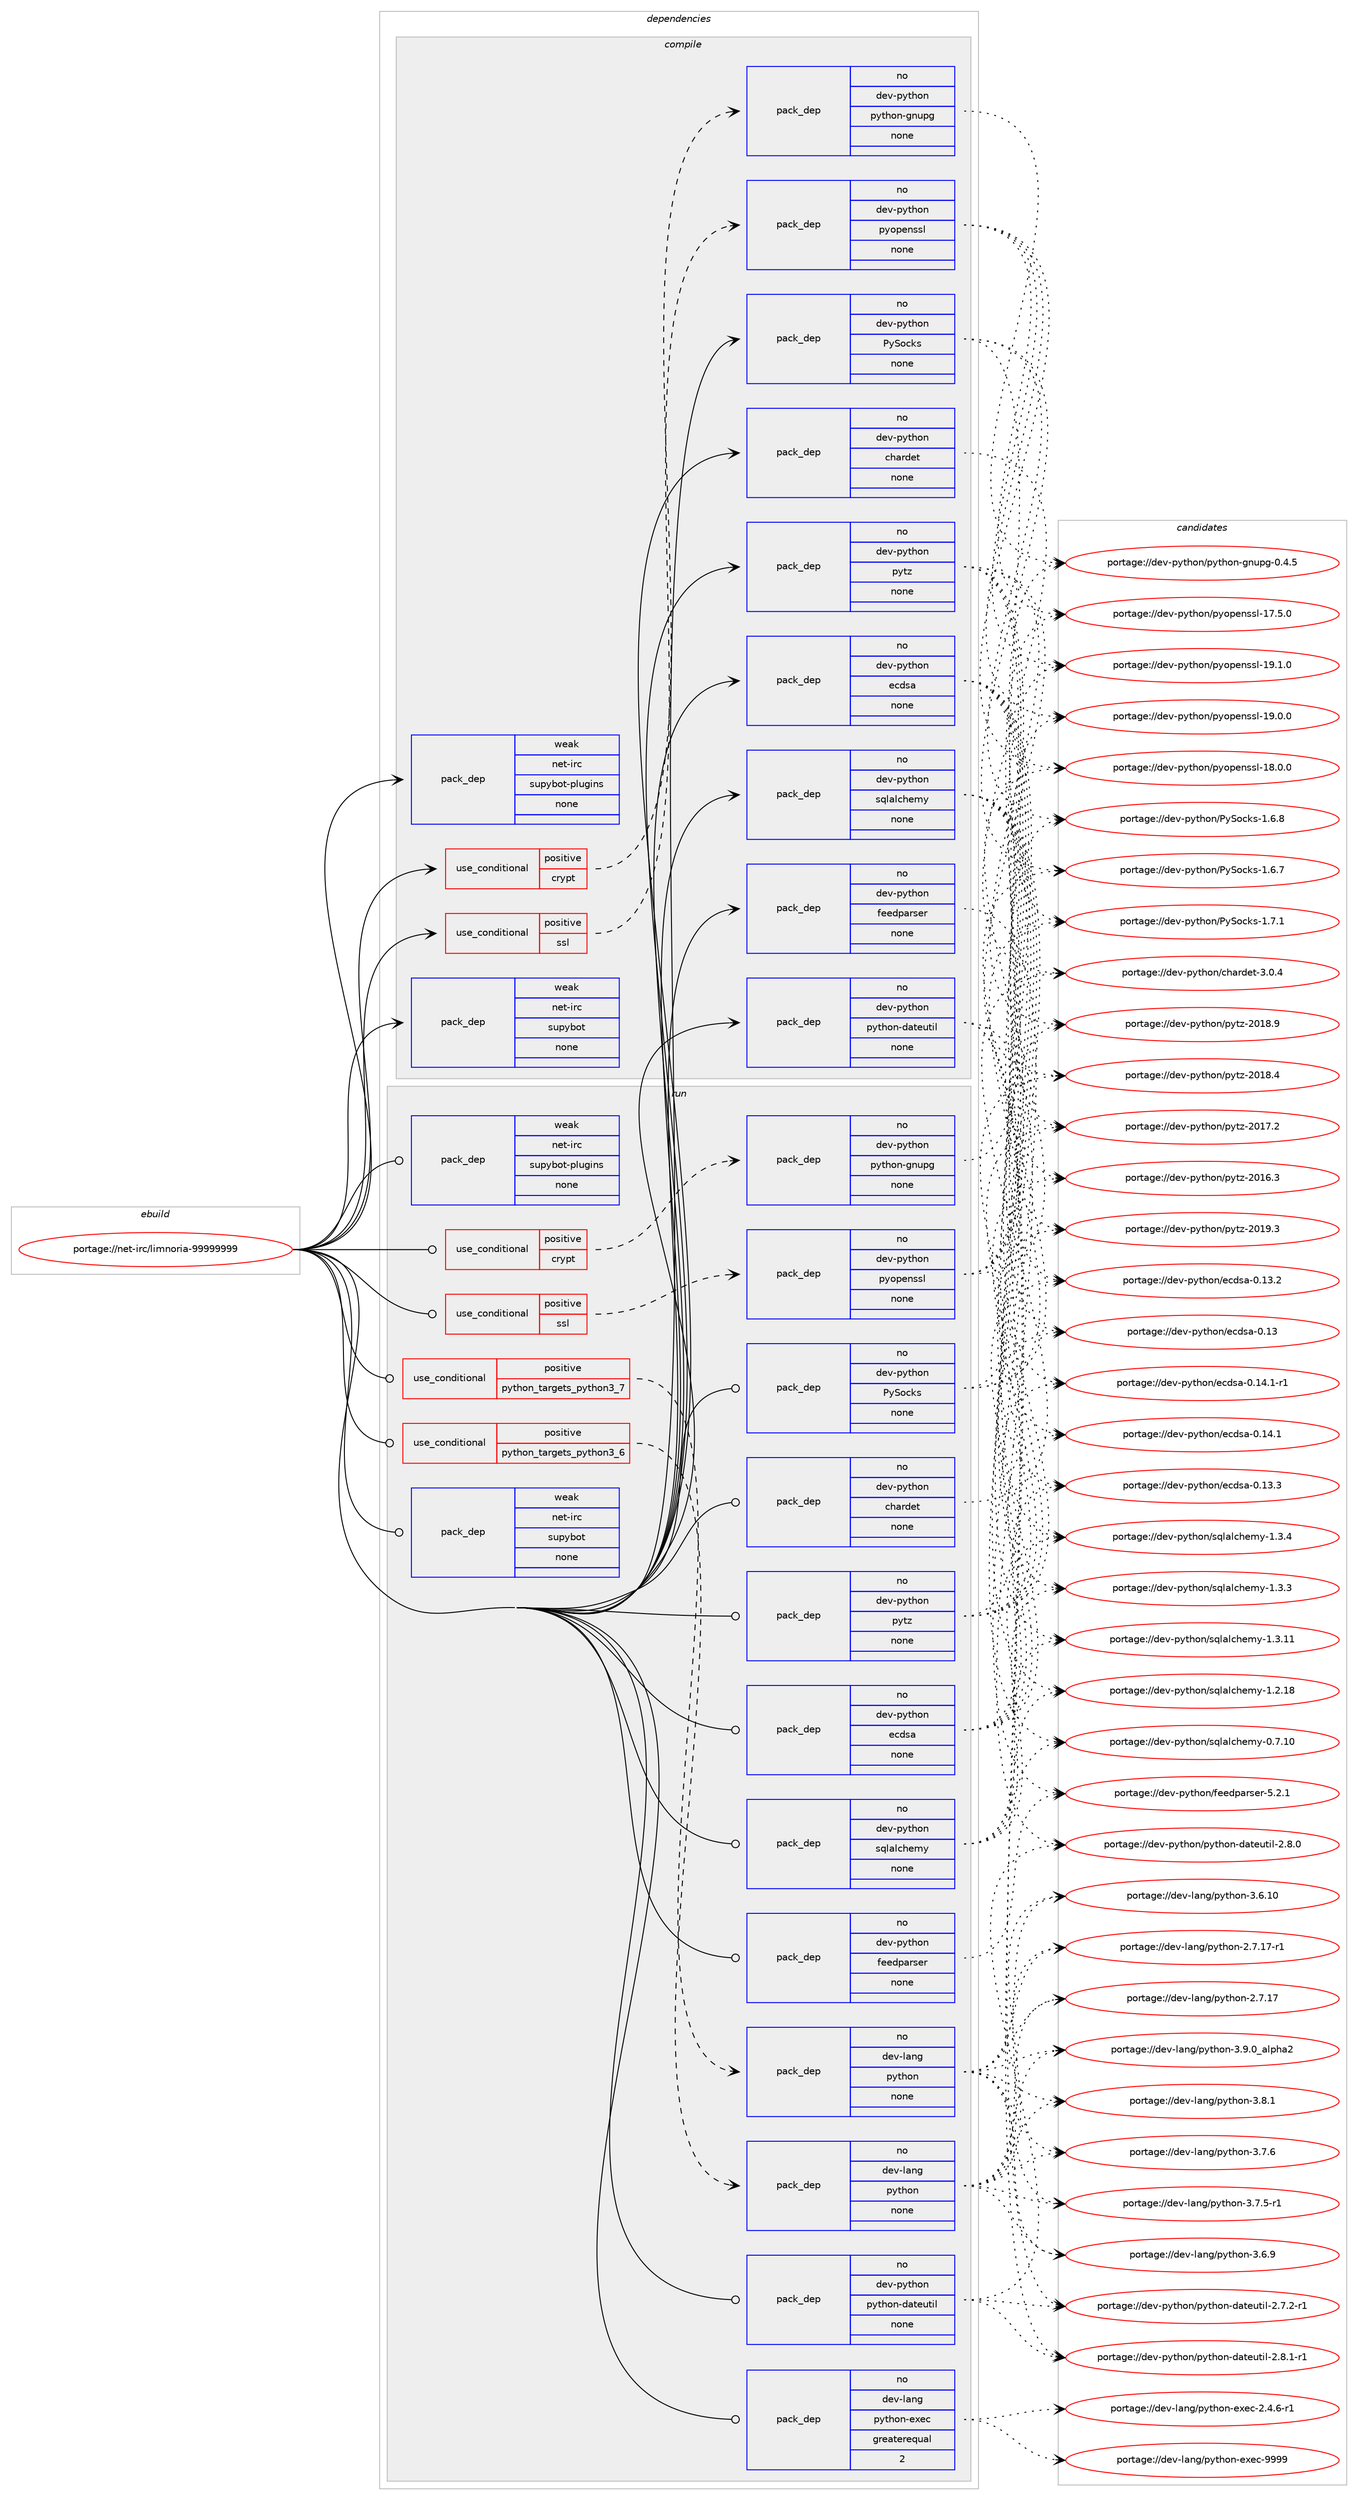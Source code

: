 digraph prolog {

# *************
# Graph options
# *************

newrank=true;
concentrate=true;
compound=true;
graph [rankdir=LR,fontname=Helvetica,fontsize=10,ranksep=1.5];#, ranksep=2.5, nodesep=0.2];
edge  [arrowhead=vee];
node  [fontname=Helvetica,fontsize=10];

# **********
# The ebuild
# **********

subgraph cluster_leftcol {
color=gray;
rank=same;
label=<<i>ebuild</i>>;
id [label="portage://net-irc/limnoria-99999999", color=red, width=4, href="../net-irc/limnoria-99999999.svg"];
}

# ****************
# The dependencies
# ****************

subgraph cluster_midcol {
color=gray;
label=<<i>dependencies</i>>;
subgraph cluster_compile {
fillcolor="#eeeeee";
style=filled;
label=<<i>compile</i>>;
subgraph cond20270 {
dependency91353 [label=<<TABLE BORDER="0" CELLBORDER="1" CELLSPACING="0" CELLPADDING="4"><TR><TD ROWSPAN="3" CELLPADDING="10">use_conditional</TD></TR><TR><TD>positive</TD></TR><TR><TD>crypt</TD></TR></TABLE>>, shape=none, color=red];
subgraph pack69386 {
dependency91354 [label=<<TABLE BORDER="0" CELLBORDER="1" CELLSPACING="0" CELLPADDING="4" WIDTH="220"><TR><TD ROWSPAN="6" CELLPADDING="30">pack_dep</TD></TR><TR><TD WIDTH="110">no</TD></TR><TR><TD>dev-python</TD></TR><TR><TD>python-gnupg</TD></TR><TR><TD>none</TD></TR><TR><TD></TD></TR></TABLE>>, shape=none, color=blue];
}
dependency91353:e -> dependency91354:w [weight=20,style="dashed",arrowhead="vee"];
}
id:e -> dependency91353:w [weight=20,style="solid",arrowhead="vee"];
subgraph cond20271 {
dependency91355 [label=<<TABLE BORDER="0" CELLBORDER="1" CELLSPACING="0" CELLPADDING="4"><TR><TD ROWSPAN="3" CELLPADDING="10">use_conditional</TD></TR><TR><TD>positive</TD></TR><TR><TD>ssl</TD></TR></TABLE>>, shape=none, color=red];
subgraph pack69387 {
dependency91356 [label=<<TABLE BORDER="0" CELLBORDER="1" CELLSPACING="0" CELLPADDING="4" WIDTH="220"><TR><TD ROWSPAN="6" CELLPADDING="30">pack_dep</TD></TR><TR><TD WIDTH="110">no</TD></TR><TR><TD>dev-python</TD></TR><TR><TD>pyopenssl</TD></TR><TR><TD>none</TD></TR><TR><TD></TD></TR></TABLE>>, shape=none, color=blue];
}
dependency91355:e -> dependency91356:w [weight=20,style="dashed",arrowhead="vee"];
}
id:e -> dependency91355:w [weight=20,style="solid",arrowhead="vee"];
subgraph pack69388 {
dependency91357 [label=<<TABLE BORDER="0" CELLBORDER="1" CELLSPACING="0" CELLPADDING="4" WIDTH="220"><TR><TD ROWSPAN="6" CELLPADDING="30">pack_dep</TD></TR><TR><TD WIDTH="110">no</TD></TR><TR><TD>dev-python</TD></TR><TR><TD>PySocks</TD></TR><TR><TD>none</TD></TR><TR><TD></TD></TR></TABLE>>, shape=none, color=blue];
}
id:e -> dependency91357:w [weight=20,style="solid",arrowhead="vee"];
subgraph pack69389 {
dependency91358 [label=<<TABLE BORDER="0" CELLBORDER="1" CELLSPACING="0" CELLPADDING="4" WIDTH="220"><TR><TD ROWSPAN="6" CELLPADDING="30">pack_dep</TD></TR><TR><TD WIDTH="110">no</TD></TR><TR><TD>dev-python</TD></TR><TR><TD>chardet</TD></TR><TR><TD>none</TD></TR><TR><TD></TD></TR></TABLE>>, shape=none, color=blue];
}
id:e -> dependency91358:w [weight=20,style="solid",arrowhead="vee"];
subgraph pack69390 {
dependency91359 [label=<<TABLE BORDER="0" CELLBORDER="1" CELLSPACING="0" CELLPADDING="4" WIDTH="220"><TR><TD ROWSPAN="6" CELLPADDING="30">pack_dep</TD></TR><TR><TD WIDTH="110">no</TD></TR><TR><TD>dev-python</TD></TR><TR><TD>ecdsa</TD></TR><TR><TD>none</TD></TR><TR><TD></TD></TR></TABLE>>, shape=none, color=blue];
}
id:e -> dependency91359:w [weight=20,style="solid",arrowhead="vee"];
subgraph pack69391 {
dependency91360 [label=<<TABLE BORDER="0" CELLBORDER="1" CELLSPACING="0" CELLPADDING="4" WIDTH="220"><TR><TD ROWSPAN="6" CELLPADDING="30">pack_dep</TD></TR><TR><TD WIDTH="110">no</TD></TR><TR><TD>dev-python</TD></TR><TR><TD>feedparser</TD></TR><TR><TD>none</TD></TR><TR><TD></TD></TR></TABLE>>, shape=none, color=blue];
}
id:e -> dependency91360:w [weight=20,style="solid",arrowhead="vee"];
subgraph pack69392 {
dependency91361 [label=<<TABLE BORDER="0" CELLBORDER="1" CELLSPACING="0" CELLPADDING="4" WIDTH="220"><TR><TD ROWSPAN="6" CELLPADDING="30">pack_dep</TD></TR><TR><TD WIDTH="110">no</TD></TR><TR><TD>dev-python</TD></TR><TR><TD>python-dateutil</TD></TR><TR><TD>none</TD></TR><TR><TD></TD></TR></TABLE>>, shape=none, color=blue];
}
id:e -> dependency91361:w [weight=20,style="solid",arrowhead="vee"];
subgraph pack69393 {
dependency91362 [label=<<TABLE BORDER="0" CELLBORDER="1" CELLSPACING="0" CELLPADDING="4" WIDTH="220"><TR><TD ROWSPAN="6" CELLPADDING="30">pack_dep</TD></TR><TR><TD WIDTH="110">no</TD></TR><TR><TD>dev-python</TD></TR><TR><TD>pytz</TD></TR><TR><TD>none</TD></TR><TR><TD></TD></TR></TABLE>>, shape=none, color=blue];
}
id:e -> dependency91362:w [weight=20,style="solid",arrowhead="vee"];
subgraph pack69394 {
dependency91363 [label=<<TABLE BORDER="0" CELLBORDER="1" CELLSPACING="0" CELLPADDING="4" WIDTH="220"><TR><TD ROWSPAN="6" CELLPADDING="30">pack_dep</TD></TR><TR><TD WIDTH="110">no</TD></TR><TR><TD>dev-python</TD></TR><TR><TD>sqlalchemy</TD></TR><TR><TD>none</TD></TR><TR><TD></TD></TR></TABLE>>, shape=none, color=blue];
}
id:e -> dependency91363:w [weight=20,style="solid",arrowhead="vee"];
subgraph pack69395 {
dependency91364 [label=<<TABLE BORDER="0" CELLBORDER="1" CELLSPACING="0" CELLPADDING="4" WIDTH="220"><TR><TD ROWSPAN="6" CELLPADDING="30">pack_dep</TD></TR><TR><TD WIDTH="110">weak</TD></TR><TR><TD>net-irc</TD></TR><TR><TD>supybot</TD></TR><TR><TD>none</TD></TR><TR><TD></TD></TR></TABLE>>, shape=none, color=blue];
}
id:e -> dependency91364:w [weight=20,style="solid",arrowhead="vee"];
subgraph pack69396 {
dependency91365 [label=<<TABLE BORDER="0" CELLBORDER="1" CELLSPACING="0" CELLPADDING="4" WIDTH="220"><TR><TD ROWSPAN="6" CELLPADDING="30">pack_dep</TD></TR><TR><TD WIDTH="110">weak</TD></TR><TR><TD>net-irc</TD></TR><TR><TD>supybot-plugins</TD></TR><TR><TD>none</TD></TR><TR><TD></TD></TR></TABLE>>, shape=none, color=blue];
}
id:e -> dependency91365:w [weight=20,style="solid",arrowhead="vee"];
}
subgraph cluster_compileandrun {
fillcolor="#eeeeee";
style=filled;
label=<<i>compile and run</i>>;
}
subgraph cluster_run {
fillcolor="#eeeeee";
style=filled;
label=<<i>run</i>>;
subgraph cond20272 {
dependency91366 [label=<<TABLE BORDER="0" CELLBORDER="1" CELLSPACING="0" CELLPADDING="4"><TR><TD ROWSPAN="3" CELLPADDING="10">use_conditional</TD></TR><TR><TD>positive</TD></TR><TR><TD>crypt</TD></TR></TABLE>>, shape=none, color=red];
subgraph pack69397 {
dependency91367 [label=<<TABLE BORDER="0" CELLBORDER="1" CELLSPACING="0" CELLPADDING="4" WIDTH="220"><TR><TD ROWSPAN="6" CELLPADDING="30">pack_dep</TD></TR><TR><TD WIDTH="110">no</TD></TR><TR><TD>dev-python</TD></TR><TR><TD>python-gnupg</TD></TR><TR><TD>none</TD></TR><TR><TD></TD></TR></TABLE>>, shape=none, color=blue];
}
dependency91366:e -> dependency91367:w [weight=20,style="dashed",arrowhead="vee"];
}
id:e -> dependency91366:w [weight=20,style="solid",arrowhead="odot"];
subgraph cond20273 {
dependency91368 [label=<<TABLE BORDER="0" CELLBORDER="1" CELLSPACING="0" CELLPADDING="4"><TR><TD ROWSPAN="3" CELLPADDING="10">use_conditional</TD></TR><TR><TD>positive</TD></TR><TR><TD>python_targets_python3_6</TD></TR></TABLE>>, shape=none, color=red];
subgraph pack69398 {
dependency91369 [label=<<TABLE BORDER="0" CELLBORDER="1" CELLSPACING="0" CELLPADDING="4" WIDTH="220"><TR><TD ROWSPAN="6" CELLPADDING="30">pack_dep</TD></TR><TR><TD WIDTH="110">no</TD></TR><TR><TD>dev-lang</TD></TR><TR><TD>python</TD></TR><TR><TD>none</TD></TR><TR><TD></TD></TR></TABLE>>, shape=none, color=blue];
}
dependency91368:e -> dependency91369:w [weight=20,style="dashed",arrowhead="vee"];
}
id:e -> dependency91368:w [weight=20,style="solid",arrowhead="odot"];
subgraph cond20274 {
dependency91370 [label=<<TABLE BORDER="0" CELLBORDER="1" CELLSPACING="0" CELLPADDING="4"><TR><TD ROWSPAN="3" CELLPADDING="10">use_conditional</TD></TR><TR><TD>positive</TD></TR><TR><TD>python_targets_python3_7</TD></TR></TABLE>>, shape=none, color=red];
subgraph pack69399 {
dependency91371 [label=<<TABLE BORDER="0" CELLBORDER="1" CELLSPACING="0" CELLPADDING="4" WIDTH="220"><TR><TD ROWSPAN="6" CELLPADDING="30">pack_dep</TD></TR><TR><TD WIDTH="110">no</TD></TR><TR><TD>dev-lang</TD></TR><TR><TD>python</TD></TR><TR><TD>none</TD></TR><TR><TD></TD></TR></TABLE>>, shape=none, color=blue];
}
dependency91370:e -> dependency91371:w [weight=20,style="dashed",arrowhead="vee"];
}
id:e -> dependency91370:w [weight=20,style="solid",arrowhead="odot"];
subgraph cond20275 {
dependency91372 [label=<<TABLE BORDER="0" CELLBORDER="1" CELLSPACING="0" CELLPADDING="4"><TR><TD ROWSPAN="3" CELLPADDING="10">use_conditional</TD></TR><TR><TD>positive</TD></TR><TR><TD>ssl</TD></TR></TABLE>>, shape=none, color=red];
subgraph pack69400 {
dependency91373 [label=<<TABLE BORDER="0" CELLBORDER="1" CELLSPACING="0" CELLPADDING="4" WIDTH="220"><TR><TD ROWSPAN="6" CELLPADDING="30">pack_dep</TD></TR><TR><TD WIDTH="110">no</TD></TR><TR><TD>dev-python</TD></TR><TR><TD>pyopenssl</TD></TR><TR><TD>none</TD></TR><TR><TD></TD></TR></TABLE>>, shape=none, color=blue];
}
dependency91372:e -> dependency91373:w [weight=20,style="dashed",arrowhead="vee"];
}
id:e -> dependency91372:w [weight=20,style="solid",arrowhead="odot"];
subgraph pack69401 {
dependency91374 [label=<<TABLE BORDER="0" CELLBORDER="1" CELLSPACING="0" CELLPADDING="4" WIDTH="220"><TR><TD ROWSPAN="6" CELLPADDING="30">pack_dep</TD></TR><TR><TD WIDTH="110">no</TD></TR><TR><TD>dev-lang</TD></TR><TR><TD>python-exec</TD></TR><TR><TD>greaterequal</TD></TR><TR><TD>2</TD></TR></TABLE>>, shape=none, color=blue];
}
id:e -> dependency91374:w [weight=20,style="solid",arrowhead="odot"];
subgraph pack69402 {
dependency91375 [label=<<TABLE BORDER="0" CELLBORDER="1" CELLSPACING="0" CELLPADDING="4" WIDTH="220"><TR><TD ROWSPAN="6" CELLPADDING="30">pack_dep</TD></TR><TR><TD WIDTH="110">no</TD></TR><TR><TD>dev-python</TD></TR><TR><TD>PySocks</TD></TR><TR><TD>none</TD></TR><TR><TD></TD></TR></TABLE>>, shape=none, color=blue];
}
id:e -> dependency91375:w [weight=20,style="solid",arrowhead="odot"];
subgraph pack69403 {
dependency91376 [label=<<TABLE BORDER="0" CELLBORDER="1" CELLSPACING="0" CELLPADDING="4" WIDTH="220"><TR><TD ROWSPAN="6" CELLPADDING="30">pack_dep</TD></TR><TR><TD WIDTH="110">no</TD></TR><TR><TD>dev-python</TD></TR><TR><TD>chardet</TD></TR><TR><TD>none</TD></TR><TR><TD></TD></TR></TABLE>>, shape=none, color=blue];
}
id:e -> dependency91376:w [weight=20,style="solid",arrowhead="odot"];
subgraph pack69404 {
dependency91377 [label=<<TABLE BORDER="0" CELLBORDER="1" CELLSPACING="0" CELLPADDING="4" WIDTH="220"><TR><TD ROWSPAN="6" CELLPADDING="30">pack_dep</TD></TR><TR><TD WIDTH="110">no</TD></TR><TR><TD>dev-python</TD></TR><TR><TD>ecdsa</TD></TR><TR><TD>none</TD></TR><TR><TD></TD></TR></TABLE>>, shape=none, color=blue];
}
id:e -> dependency91377:w [weight=20,style="solid",arrowhead="odot"];
subgraph pack69405 {
dependency91378 [label=<<TABLE BORDER="0" CELLBORDER="1" CELLSPACING="0" CELLPADDING="4" WIDTH="220"><TR><TD ROWSPAN="6" CELLPADDING="30">pack_dep</TD></TR><TR><TD WIDTH="110">no</TD></TR><TR><TD>dev-python</TD></TR><TR><TD>feedparser</TD></TR><TR><TD>none</TD></TR><TR><TD></TD></TR></TABLE>>, shape=none, color=blue];
}
id:e -> dependency91378:w [weight=20,style="solid",arrowhead="odot"];
subgraph pack69406 {
dependency91379 [label=<<TABLE BORDER="0" CELLBORDER="1" CELLSPACING="0" CELLPADDING="4" WIDTH="220"><TR><TD ROWSPAN="6" CELLPADDING="30">pack_dep</TD></TR><TR><TD WIDTH="110">no</TD></TR><TR><TD>dev-python</TD></TR><TR><TD>python-dateutil</TD></TR><TR><TD>none</TD></TR><TR><TD></TD></TR></TABLE>>, shape=none, color=blue];
}
id:e -> dependency91379:w [weight=20,style="solid",arrowhead="odot"];
subgraph pack69407 {
dependency91380 [label=<<TABLE BORDER="0" CELLBORDER="1" CELLSPACING="0" CELLPADDING="4" WIDTH="220"><TR><TD ROWSPAN="6" CELLPADDING="30">pack_dep</TD></TR><TR><TD WIDTH="110">no</TD></TR><TR><TD>dev-python</TD></TR><TR><TD>pytz</TD></TR><TR><TD>none</TD></TR><TR><TD></TD></TR></TABLE>>, shape=none, color=blue];
}
id:e -> dependency91380:w [weight=20,style="solid",arrowhead="odot"];
subgraph pack69408 {
dependency91381 [label=<<TABLE BORDER="0" CELLBORDER="1" CELLSPACING="0" CELLPADDING="4" WIDTH="220"><TR><TD ROWSPAN="6" CELLPADDING="30">pack_dep</TD></TR><TR><TD WIDTH="110">no</TD></TR><TR><TD>dev-python</TD></TR><TR><TD>sqlalchemy</TD></TR><TR><TD>none</TD></TR><TR><TD></TD></TR></TABLE>>, shape=none, color=blue];
}
id:e -> dependency91381:w [weight=20,style="solid",arrowhead="odot"];
subgraph pack69409 {
dependency91382 [label=<<TABLE BORDER="0" CELLBORDER="1" CELLSPACING="0" CELLPADDING="4" WIDTH="220"><TR><TD ROWSPAN="6" CELLPADDING="30">pack_dep</TD></TR><TR><TD WIDTH="110">weak</TD></TR><TR><TD>net-irc</TD></TR><TR><TD>supybot</TD></TR><TR><TD>none</TD></TR><TR><TD></TD></TR></TABLE>>, shape=none, color=blue];
}
id:e -> dependency91382:w [weight=20,style="solid",arrowhead="odot"];
subgraph pack69410 {
dependency91383 [label=<<TABLE BORDER="0" CELLBORDER="1" CELLSPACING="0" CELLPADDING="4" WIDTH="220"><TR><TD ROWSPAN="6" CELLPADDING="30">pack_dep</TD></TR><TR><TD WIDTH="110">weak</TD></TR><TR><TD>net-irc</TD></TR><TR><TD>supybot-plugins</TD></TR><TR><TD>none</TD></TR><TR><TD></TD></TR></TABLE>>, shape=none, color=blue];
}
id:e -> dependency91383:w [weight=20,style="solid",arrowhead="odot"];
}
}

# **************
# The candidates
# **************

subgraph cluster_choices {
rank=same;
color=gray;
label=<<i>candidates</i>>;

subgraph choice69386 {
color=black;
nodesep=1;
choice100101118451121211161041111104711212111610411111045103110117112103454846524653 [label="portage://dev-python/python-gnupg-0.4.5", color=red, width=4,href="../dev-python/python-gnupg-0.4.5.svg"];
dependency91354:e -> choice100101118451121211161041111104711212111610411111045103110117112103454846524653:w [style=dotted,weight="100"];
}
subgraph choice69387 {
color=black;
nodesep=1;
choice100101118451121211161041111104711212111111210111011511510845495746494648 [label="portage://dev-python/pyopenssl-19.1.0", color=red, width=4,href="../dev-python/pyopenssl-19.1.0.svg"];
choice100101118451121211161041111104711212111111210111011511510845495746484648 [label="portage://dev-python/pyopenssl-19.0.0", color=red, width=4,href="../dev-python/pyopenssl-19.0.0.svg"];
choice100101118451121211161041111104711212111111210111011511510845495646484648 [label="portage://dev-python/pyopenssl-18.0.0", color=red, width=4,href="../dev-python/pyopenssl-18.0.0.svg"];
choice100101118451121211161041111104711212111111210111011511510845495546534648 [label="portage://dev-python/pyopenssl-17.5.0", color=red, width=4,href="../dev-python/pyopenssl-17.5.0.svg"];
dependency91356:e -> choice100101118451121211161041111104711212111111210111011511510845495746494648:w [style=dotted,weight="100"];
dependency91356:e -> choice100101118451121211161041111104711212111111210111011511510845495746484648:w [style=dotted,weight="100"];
dependency91356:e -> choice100101118451121211161041111104711212111111210111011511510845495646484648:w [style=dotted,weight="100"];
dependency91356:e -> choice100101118451121211161041111104711212111111210111011511510845495546534648:w [style=dotted,weight="100"];
}
subgraph choice69388 {
color=black;
nodesep=1;
choice1001011184511212111610411111047801218311199107115454946554649 [label="portage://dev-python/PySocks-1.7.1", color=red, width=4,href="../dev-python/PySocks-1.7.1.svg"];
choice1001011184511212111610411111047801218311199107115454946544656 [label="portage://dev-python/PySocks-1.6.8", color=red, width=4,href="../dev-python/PySocks-1.6.8.svg"];
choice1001011184511212111610411111047801218311199107115454946544655 [label="portage://dev-python/PySocks-1.6.7", color=red, width=4,href="../dev-python/PySocks-1.6.7.svg"];
dependency91357:e -> choice1001011184511212111610411111047801218311199107115454946554649:w [style=dotted,weight="100"];
dependency91357:e -> choice1001011184511212111610411111047801218311199107115454946544656:w [style=dotted,weight="100"];
dependency91357:e -> choice1001011184511212111610411111047801218311199107115454946544655:w [style=dotted,weight="100"];
}
subgraph choice69389 {
color=black;
nodesep=1;
choice10010111845112121116104111110479910497114100101116455146484652 [label="portage://dev-python/chardet-3.0.4", color=red, width=4,href="../dev-python/chardet-3.0.4.svg"];
dependency91358:e -> choice10010111845112121116104111110479910497114100101116455146484652:w [style=dotted,weight="100"];
}
subgraph choice69390 {
color=black;
nodesep=1;
choice10010111845112121116104111110471019910011597454846495246494511449 [label="portage://dev-python/ecdsa-0.14.1-r1", color=red, width=4,href="../dev-python/ecdsa-0.14.1-r1.svg"];
choice1001011184511212111610411111047101991001159745484649524649 [label="portage://dev-python/ecdsa-0.14.1", color=red, width=4,href="../dev-python/ecdsa-0.14.1.svg"];
choice1001011184511212111610411111047101991001159745484649514651 [label="portage://dev-python/ecdsa-0.13.3", color=red, width=4,href="../dev-python/ecdsa-0.13.3.svg"];
choice1001011184511212111610411111047101991001159745484649514650 [label="portage://dev-python/ecdsa-0.13.2", color=red, width=4,href="../dev-python/ecdsa-0.13.2.svg"];
choice100101118451121211161041111104710199100115974548464951 [label="portage://dev-python/ecdsa-0.13", color=red, width=4,href="../dev-python/ecdsa-0.13.svg"];
dependency91359:e -> choice10010111845112121116104111110471019910011597454846495246494511449:w [style=dotted,weight="100"];
dependency91359:e -> choice1001011184511212111610411111047101991001159745484649524649:w [style=dotted,weight="100"];
dependency91359:e -> choice1001011184511212111610411111047101991001159745484649514651:w [style=dotted,weight="100"];
dependency91359:e -> choice1001011184511212111610411111047101991001159745484649514650:w [style=dotted,weight="100"];
dependency91359:e -> choice100101118451121211161041111104710199100115974548464951:w [style=dotted,weight="100"];
}
subgraph choice69391 {
color=black;
nodesep=1;
choice100101118451121211161041111104710210110110011297114115101114455346504649 [label="portage://dev-python/feedparser-5.2.1", color=red, width=4,href="../dev-python/feedparser-5.2.1.svg"];
dependency91360:e -> choice100101118451121211161041111104710210110110011297114115101114455346504649:w [style=dotted,weight="100"];
}
subgraph choice69392 {
color=black;
nodesep=1;
choice100101118451121211161041111104711212111610411111045100971161011171161051084550465646494511449 [label="portage://dev-python/python-dateutil-2.8.1-r1", color=red, width=4,href="../dev-python/python-dateutil-2.8.1-r1.svg"];
choice10010111845112121116104111110471121211161041111104510097116101117116105108455046564648 [label="portage://dev-python/python-dateutil-2.8.0", color=red, width=4,href="../dev-python/python-dateutil-2.8.0.svg"];
choice100101118451121211161041111104711212111610411111045100971161011171161051084550465546504511449 [label="portage://dev-python/python-dateutil-2.7.2-r1", color=red, width=4,href="../dev-python/python-dateutil-2.7.2-r1.svg"];
dependency91361:e -> choice100101118451121211161041111104711212111610411111045100971161011171161051084550465646494511449:w [style=dotted,weight="100"];
dependency91361:e -> choice10010111845112121116104111110471121211161041111104510097116101117116105108455046564648:w [style=dotted,weight="100"];
dependency91361:e -> choice100101118451121211161041111104711212111610411111045100971161011171161051084550465546504511449:w [style=dotted,weight="100"];
}
subgraph choice69393 {
color=black;
nodesep=1;
choice100101118451121211161041111104711212111612245504849574651 [label="portage://dev-python/pytz-2019.3", color=red, width=4,href="../dev-python/pytz-2019.3.svg"];
choice100101118451121211161041111104711212111612245504849564657 [label="portage://dev-python/pytz-2018.9", color=red, width=4,href="../dev-python/pytz-2018.9.svg"];
choice100101118451121211161041111104711212111612245504849564652 [label="portage://dev-python/pytz-2018.4", color=red, width=4,href="../dev-python/pytz-2018.4.svg"];
choice100101118451121211161041111104711212111612245504849554650 [label="portage://dev-python/pytz-2017.2", color=red, width=4,href="../dev-python/pytz-2017.2.svg"];
choice100101118451121211161041111104711212111612245504849544651 [label="portage://dev-python/pytz-2016.3", color=red, width=4,href="../dev-python/pytz-2016.3.svg"];
dependency91362:e -> choice100101118451121211161041111104711212111612245504849574651:w [style=dotted,weight="100"];
dependency91362:e -> choice100101118451121211161041111104711212111612245504849564657:w [style=dotted,weight="100"];
dependency91362:e -> choice100101118451121211161041111104711212111612245504849564652:w [style=dotted,weight="100"];
dependency91362:e -> choice100101118451121211161041111104711212111612245504849554650:w [style=dotted,weight="100"];
dependency91362:e -> choice100101118451121211161041111104711212111612245504849544651:w [style=dotted,weight="100"];
}
subgraph choice69394 {
color=black;
nodesep=1;
choice10010111845112121116104111110471151131089710899104101109121454946514652 [label="portage://dev-python/sqlalchemy-1.3.4", color=red, width=4,href="../dev-python/sqlalchemy-1.3.4.svg"];
choice10010111845112121116104111110471151131089710899104101109121454946514651 [label="portage://dev-python/sqlalchemy-1.3.3", color=red, width=4,href="../dev-python/sqlalchemy-1.3.3.svg"];
choice1001011184511212111610411111047115113108971089910410110912145494651464949 [label="portage://dev-python/sqlalchemy-1.3.11", color=red, width=4,href="../dev-python/sqlalchemy-1.3.11.svg"];
choice1001011184511212111610411111047115113108971089910410110912145494650464956 [label="portage://dev-python/sqlalchemy-1.2.18", color=red, width=4,href="../dev-python/sqlalchemy-1.2.18.svg"];
choice1001011184511212111610411111047115113108971089910410110912145484655464948 [label="portage://dev-python/sqlalchemy-0.7.10", color=red, width=4,href="../dev-python/sqlalchemy-0.7.10.svg"];
dependency91363:e -> choice10010111845112121116104111110471151131089710899104101109121454946514652:w [style=dotted,weight="100"];
dependency91363:e -> choice10010111845112121116104111110471151131089710899104101109121454946514651:w [style=dotted,weight="100"];
dependency91363:e -> choice1001011184511212111610411111047115113108971089910410110912145494651464949:w [style=dotted,weight="100"];
dependency91363:e -> choice1001011184511212111610411111047115113108971089910410110912145494650464956:w [style=dotted,weight="100"];
dependency91363:e -> choice1001011184511212111610411111047115113108971089910410110912145484655464948:w [style=dotted,weight="100"];
}
subgraph choice69395 {
color=black;
nodesep=1;
}
subgraph choice69396 {
color=black;
nodesep=1;
}
subgraph choice69397 {
color=black;
nodesep=1;
choice100101118451121211161041111104711212111610411111045103110117112103454846524653 [label="portage://dev-python/python-gnupg-0.4.5", color=red, width=4,href="../dev-python/python-gnupg-0.4.5.svg"];
dependency91367:e -> choice100101118451121211161041111104711212111610411111045103110117112103454846524653:w [style=dotted,weight="100"];
}
subgraph choice69398 {
color=black;
nodesep=1;
choice10010111845108971101034711212111610411111045514657464895971081121049750 [label="portage://dev-lang/python-3.9.0_alpha2", color=red, width=4,href="../dev-lang/python-3.9.0_alpha2.svg"];
choice100101118451089711010347112121116104111110455146564649 [label="portage://dev-lang/python-3.8.1", color=red, width=4,href="../dev-lang/python-3.8.1.svg"];
choice100101118451089711010347112121116104111110455146554654 [label="portage://dev-lang/python-3.7.6", color=red, width=4,href="../dev-lang/python-3.7.6.svg"];
choice1001011184510897110103471121211161041111104551465546534511449 [label="portage://dev-lang/python-3.7.5-r1", color=red, width=4,href="../dev-lang/python-3.7.5-r1.svg"];
choice100101118451089711010347112121116104111110455146544657 [label="portage://dev-lang/python-3.6.9", color=red, width=4,href="../dev-lang/python-3.6.9.svg"];
choice10010111845108971101034711212111610411111045514654464948 [label="portage://dev-lang/python-3.6.10", color=red, width=4,href="../dev-lang/python-3.6.10.svg"];
choice100101118451089711010347112121116104111110455046554649554511449 [label="portage://dev-lang/python-2.7.17-r1", color=red, width=4,href="../dev-lang/python-2.7.17-r1.svg"];
choice10010111845108971101034711212111610411111045504655464955 [label="portage://dev-lang/python-2.7.17", color=red, width=4,href="../dev-lang/python-2.7.17.svg"];
dependency91369:e -> choice10010111845108971101034711212111610411111045514657464895971081121049750:w [style=dotted,weight="100"];
dependency91369:e -> choice100101118451089711010347112121116104111110455146564649:w [style=dotted,weight="100"];
dependency91369:e -> choice100101118451089711010347112121116104111110455146554654:w [style=dotted,weight="100"];
dependency91369:e -> choice1001011184510897110103471121211161041111104551465546534511449:w [style=dotted,weight="100"];
dependency91369:e -> choice100101118451089711010347112121116104111110455146544657:w [style=dotted,weight="100"];
dependency91369:e -> choice10010111845108971101034711212111610411111045514654464948:w [style=dotted,weight="100"];
dependency91369:e -> choice100101118451089711010347112121116104111110455046554649554511449:w [style=dotted,weight="100"];
dependency91369:e -> choice10010111845108971101034711212111610411111045504655464955:w [style=dotted,weight="100"];
}
subgraph choice69399 {
color=black;
nodesep=1;
choice10010111845108971101034711212111610411111045514657464895971081121049750 [label="portage://dev-lang/python-3.9.0_alpha2", color=red, width=4,href="../dev-lang/python-3.9.0_alpha2.svg"];
choice100101118451089711010347112121116104111110455146564649 [label="portage://dev-lang/python-3.8.1", color=red, width=4,href="../dev-lang/python-3.8.1.svg"];
choice100101118451089711010347112121116104111110455146554654 [label="portage://dev-lang/python-3.7.6", color=red, width=4,href="../dev-lang/python-3.7.6.svg"];
choice1001011184510897110103471121211161041111104551465546534511449 [label="portage://dev-lang/python-3.7.5-r1", color=red, width=4,href="../dev-lang/python-3.7.5-r1.svg"];
choice100101118451089711010347112121116104111110455146544657 [label="portage://dev-lang/python-3.6.9", color=red, width=4,href="../dev-lang/python-3.6.9.svg"];
choice10010111845108971101034711212111610411111045514654464948 [label="portage://dev-lang/python-3.6.10", color=red, width=4,href="../dev-lang/python-3.6.10.svg"];
choice100101118451089711010347112121116104111110455046554649554511449 [label="portage://dev-lang/python-2.7.17-r1", color=red, width=4,href="../dev-lang/python-2.7.17-r1.svg"];
choice10010111845108971101034711212111610411111045504655464955 [label="portage://dev-lang/python-2.7.17", color=red, width=4,href="../dev-lang/python-2.7.17.svg"];
dependency91371:e -> choice10010111845108971101034711212111610411111045514657464895971081121049750:w [style=dotted,weight="100"];
dependency91371:e -> choice100101118451089711010347112121116104111110455146564649:w [style=dotted,weight="100"];
dependency91371:e -> choice100101118451089711010347112121116104111110455146554654:w [style=dotted,weight="100"];
dependency91371:e -> choice1001011184510897110103471121211161041111104551465546534511449:w [style=dotted,weight="100"];
dependency91371:e -> choice100101118451089711010347112121116104111110455146544657:w [style=dotted,weight="100"];
dependency91371:e -> choice10010111845108971101034711212111610411111045514654464948:w [style=dotted,weight="100"];
dependency91371:e -> choice100101118451089711010347112121116104111110455046554649554511449:w [style=dotted,weight="100"];
dependency91371:e -> choice10010111845108971101034711212111610411111045504655464955:w [style=dotted,weight="100"];
}
subgraph choice69400 {
color=black;
nodesep=1;
choice100101118451121211161041111104711212111111210111011511510845495746494648 [label="portage://dev-python/pyopenssl-19.1.0", color=red, width=4,href="../dev-python/pyopenssl-19.1.0.svg"];
choice100101118451121211161041111104711212111111210111011511510845495746484648 [label="portage://dev-python/pyopenssl-19.0.0", color=red, width=4,href="../dev-python/pyopenssl-19.0.0.svg"];
choice100101118451121211161041111104711212111111210111011511510845495646484648 [label="portage://dev-python/pyopenssl-18.0.0", color=red, width=4,href="../dev-python/pyopenssl-18.0.0.svg"];
choice100101118451121211161041111104711212111111210111011511510845495546534648 [label="portage://dev-python/pyopenssl-17.5.0", color=red, width=4,href="../dev-python/pyopenssl-17.5.0.svg"];
dependency91373:e -> choice100101118451121211161041111104711212111111210111011511510845495746494648:w [style=dotted,weight="100"];
dependency91373:e -> choice100101118451121211161041111104711212111111210111011511510845495746484648:w [style=dotted,weight="100"];
dependency91373:e -> choice100101118451121211161041111104711212111111210111011511510845495646484648:w [style=dotted,weight="100"];
dependency91373:e -> choice100101118451121211161041111104711212111111210111011511510845495546534648:w [style=dotted,weight="100"];
}
subgraph choice69401 {
color=black;
nodesep=1;
choice10010111845108971101034711212111610411111045101120101994557575757 [label="portage://dev-lang/python-exec-9999", color=red, width=4,href="../dev-lang/python-exec-9999.svg"];
choice10010111845108971101034711212111610411111045101120101994550465246544511449 [label="portage://dev-lang/python-exec-2.4.6-r1", color=red, width=4,href="../dev-lang/python-exec-2.4.6-r1.svg"];
dependency91374:e -> choice10010111845108971101034711212111610411111045101120101994557575757:w [style=dotted,weight="100"];
dependency91374:e -> choice10010111845108971101034711212111610411111045101120101994550465246544511449:w [style=dotted,weight="100"];
}
subgraph choice69402 {
color=black;
nodesep=1;
choice1001011184511212111610411111047801218311199107115454946554649 [label="portage://dev-python/PySocks-1.7.1", color=red, width=4,href="../dev-python/PySocks-1.7.1.svg"];
choice1001011184511212111610411111047801218311199107115454946544656 [label="portage://dev-python/PySocks-1.6.8", color=red, width=4,href="../dev-python/PySocks-1.6.8.svg"];
choice1001011184511212111610411111047801218311199107115454946544655 [label="portage://dev-python/PySocks-1.6.7", color=red, width=4,href="../dev-python/PySocks-1.6.7.svg"];
dependency91375:e -> choice1001011184511212111610411111047801218311199107115454946554649:w [style=dotted,weight="100"];
dependency91375:e -> choice1001011184511212111610411111047801218311199107115454946544656:w [style=dotted,weight="100"];
dependency91375:e -> choice1001011184511212111610411111047801218311199107115454946544655:w [style=dotted,weight="100"];
}
subgraph choice69403 {
color=black;
nodesep=1;
choice10010111845112121116104111110479910497114100101116455146484652 [label="portage://dev-python/chardet-3.0.4", color=red, width=4,href="../dev-python/chardet-3.0.4.svg"];
dependency91376:e -> choice10010111845112121116104111110479910497114100101116455146484652:w [style=dotted,weight="100"];
}
subgraph choice69404 {
color=black;
nodesep=1;
choice10010111845112121116104111110471019910011597454846495246494511449 [label="portage://dev-python/ecdsa-0.14.1-r1", color=red, width=4,href="../dev-python/ecdsa-0.14.1-r1.svg"];
choice1001011184511212111610411111047101991001159745484649524649 [label="portage://dev-python/ecdsa-0.14.1", color=red, width=4,href="../dev-python/ecdsa-0.14.1.svg"];
choice1001011184511212111610411111047101991001159745484649514651 [label="portage://dev-python/ecdsa-0.13.3", color=red, width=4,href="../dev-python/ecdsa-0.13.3.svg"];
choice1001011184511212111610411111047101991001159745484649514650 [label="portage://dev-python/ecdsa-0.13.2", color=red, width=4,href="../dev-python/ecdsa-0.13.2.svg"];
choice100101118451121211161041111104710199100115974548464951 [label="portage://dev-python/ecdsa-0.13", color=red, width=4,href="../dev-python/ecdsa-0.13.svg"];
dependency91377:e -> choice10010111845112121116104111110471019910011597454846495246494511449:w [style=dotted,weight="100"];
dependency91377:e -> choice1001011184511212111610411111047101991001159745484649524649:w [style=dotted,weight="100"];
dependency91377:e -> choice1001011184511212111610411111047101991001159745484649514651:w [style=dotted,weight="100"];
dependency91377:e -> choice1001011184511212111610411111047101991001159745484649514650:w [style=dotted,weight="100"];
dependency91377:e -> choice100101118451121211161041111104710199100115974548464951:w [style=dotted,weight="100"];
}
subgraph choice69405 {
color=black;
nodesep=1;
choice100101118451121211161041111104710210110110011297114115101114455346504649 [label="portage://dev-python/feedparser-5.2.1", color=red, width=4,href="../dev-python/feedparser-5.2.1.svg"];
dependency91378:e -> choice100101118451121211161041111104710210110110011297114115101114455346504649:w [style=dotted,weight="100"];
}
subgraph choice69406 {
color=black;
nodesep=1;
choice100101118451121211161041111104711212111610411111045100971161011171161051084550465646494511449 [label="portage://dev-python/python-dateutil-2.8.1-r1", color=red, width=4,href="../dev-python/python-dateutil-2.8.1-r1.svg"];
choice10010111845112121116104111110471121211161041111104510097116101117116105108455046564648 [label="portage://dev-python/python-dateutil-2.8.0", color=red, width=4,href="../dev-python/python-dateutil-2.8.0.svg"];
choice100101118451121211161041111104711212111610411111045100971161011171161051084550465546504511449 [label="portage://dev-python/python-dateutil-2.7.2-r1", color=red, width=4,href="../dev-python/python-dateutil-2.7.2-r1.svg"];
dependency91379:e -> choice100101118451121211161041111104711212111610411111045100971161011171161051084550465646494511449:w [style=dotted,weight="100"];
dependency91379:e -> choice10010111845112121116104111110471121211161041111104510097116101117116105108455046564648:w [style=dotted,weight="100"];
dependency91379:e -> choice100101118451121211161041111104711212111610411111045100971161011171161051084550465546504511449:w [style=dotted,weight="100"];
}
subgraph choice69407 {
color=black;
nodesep=1;
choice100101118451121211161041111104711212111612245504849574651 [label="portage://dev-python/pytz-2019.3", color=red, width=4,href="../dev-python/pytz-2019.3.svg"];
choice100101118451121211161041111104711212111612245504849564657 [label="portage://dev-python/pytz-2018.9", color=red, width=4,href="../dev-python/pytz-2018.9.svg"];
choice100101118451121211161041111104711212111612245504849564652 [label="portage://dev-python/pytz-2018.4", color=red, width=4,href="../dev-python/pytz-2018.4.svg"];
choice100101118451121211161041111104711212111612245504849554650 [label="portage://dev-python/pytz-2017.2", color=red, width=4,href="../dev-python/pytz-2017.2.svg"];
choice100101118451121211161041111104711212111612245504849544651 [label="portage://dev-python/pytz-2016.3", color=red, width=4,href="../dev-python/pytz-2016.3.svg"];
dependency91380:e -> choice100101118451121211161041111104711212111612245504849574651:w [style=dotted,weight="100"];
dependency91380:e -> choice100101118451121211161041111104711212111612245504849564657:w [style=dotted,weight="100"];
dependency91380:e -> choice100101118451121211161041111104711212111612245504849564652:w [style=dotted,weight="100"];
dependency91380:e -> choice100101118451121211161041111104711212111612245504849554650:w [style=dotted,weight="100"];
dependency91380:e -> choice100101118451121211161041111104711212111612245504849544651:w [style=dotted,weight="100"];
}
subgraph choice69408 {
color=black;
nodesep=1;
choice10010111845112121116104111110471151131089710899104101109121454946514652 [label="portage://dev-python/sqlalchemy-1.3.4", color=red, width=4,href="../dev-python/sqlalchemy-1.3.4.svg"];
choice10010111845112121116104111110471151131089710899104101109121454946514651 [label="portage://dev-python/sqlalchemy-1.3.3", color=red, width=4,href="../dev-python/sqlalchemy-1.3.3.svg"];
choice1001011184511212111610411111047115113108971089910410110912145494651464949 [label="portage://dev-python/sqlalchemy-1.3.11", color=red, width=4,href="../dev-python/sqlalchemy-1.3.11.svg"];
choice1001011184511212111610411111047115113108971089910410110912145494650464956 [label="portage://dev-python/sqlalchemy-1.2.18", color=red, width=4,href="../dev-python/sqlalchemy-1.2.18.svg"];
choice1001011184511212111610411111047115113108971089910410110912145484655464948 [label="portage://dev-python/sqlalchemy-0.7.10", color=red, width=4,href="../dev-python/sqlalchemy-0.7.10.svg"];
dependency91381:e -> choice10010111845112121116104111110471151131089710899104101109121454946514652:w [style=dotted,weight="100"];
dependency91381:e -> choice10010111845112121116104111110471151131089710899104101109121454946514651:w [style=dotted,weight="100"];
dependency91381:e -> choice1001011184511212111610411111047115113108971089910410110912145494651464949:w [style=dotted,weight="100"];
dependency91381:e -> choice1001011184511212111610411111047115113108971089910410110912145494650464956:w [style=dotted,weight="100"];
dependency91381:e -> choice1001011184511212111610411111047115113108971089910410110912145484655464948:w [style=dotted,weight="100"];
}
subgraph choice69409 {
color=black;
nodesep=1;
}
subgraph choice69410 {
color=black;
nodesep=1;
}
}

}
